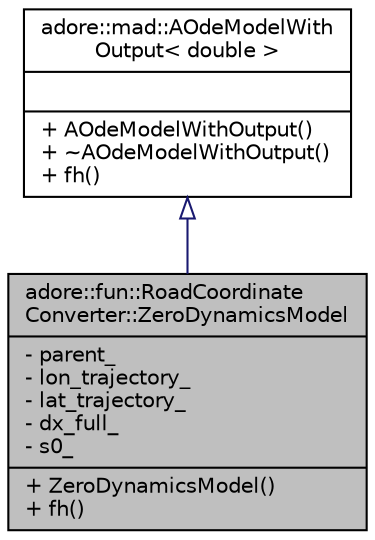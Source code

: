 digraph "adore::fun::RoadCoordinateConverter::ZeroDynamicsModel"
{
 // LATEX_PDF_SIZE
  edge [fontname="Helvetica",fontsize="10",labelfontname="Helvetica",labelfontsize="10"];
  node [fontname="Helvetica",fontsize="10",shape=record];
  Node1 [label="{adore::fun::RoadCoordinate\lConverter::ZeroDynamicsModel\n|- parent_\l- lon_trajectory_\l- lat_trajectory_\l- dx_full_\l- s0_\l|+ ZeroDynamicsModel()\l+ fh()\l}",height=0.2,width=0.4,color="black", fillcolor="grey75", style="filled", fontcolor="black",tooltip=" "];
  Node2 -> Node1 [dir="back",color="midnightblue",fontsize="10",style="solid",arrowtail="onormal",fontname="Helvetica"];
  Node2 [label="{adore::mad::AOdeModelWith\lOutput\< double \>\n||+ AOdeModelWithOutput()\l+ ~AOdeModelWithOutput()\l+ fh()\l}",height=0.2,width=0.4,color="black", fillcolor="white", style="filled",URL="$classadore_1_1mad_1_1AOdeModelWithOutput.html",tooltip=" "];
}
